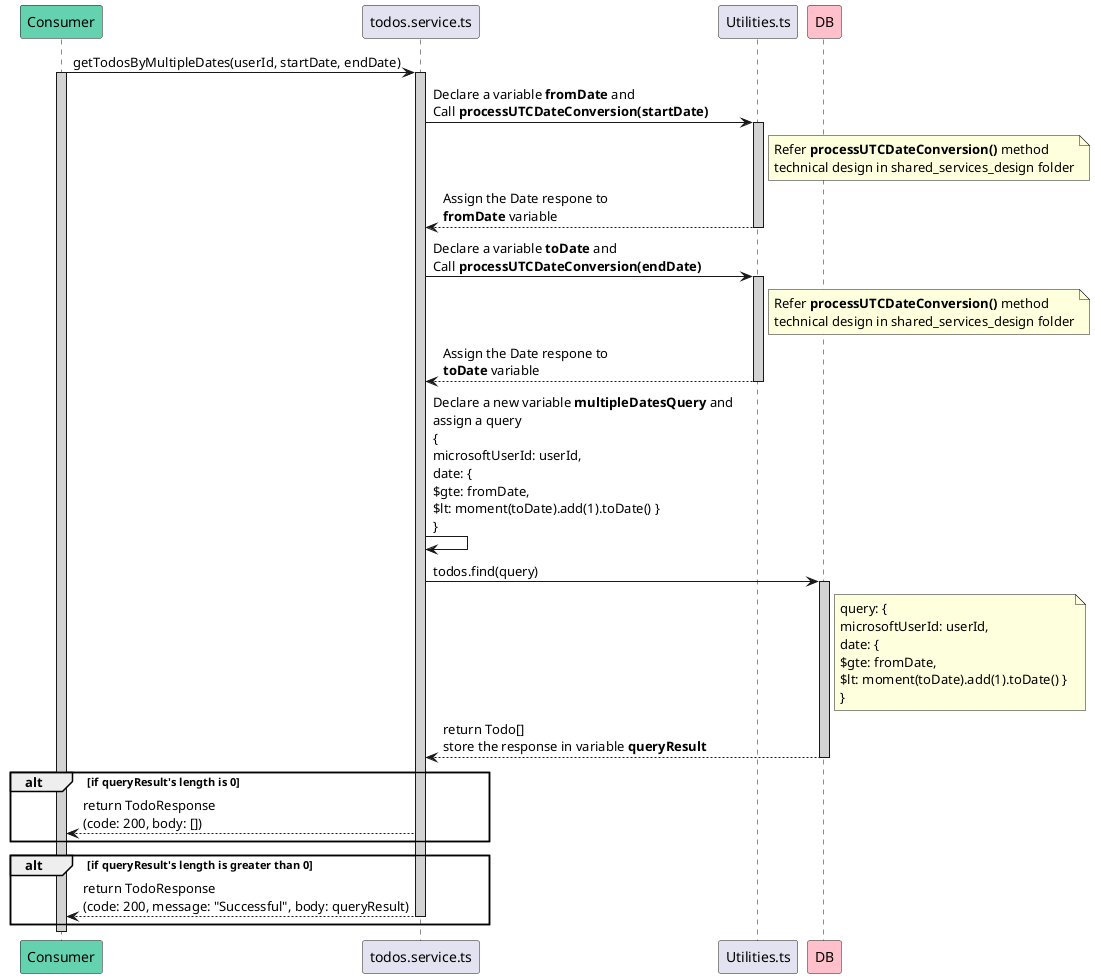 @startuml getTodosByMultipleDates
participant Consumer #64D1AF
participant todos.service.ts
participant Utilities.ts
participant DB #FFC0CB

Consumer -> todos.service.ts : getTodosByMultipleDates(userId, startDate, endDate)
activate Consumer #D3D3D3
activate todos.service.ts #D3D3D3
    todos.service.ts -> Utilities.ts : Declare a variable **fromDate** and \nCall **processUTCDateConversion(startDate)**
    activate Utilities.ts #D3D3D3
        note right of Utilities.ts: Refer **processUTCDateConversion()** method\ntechnical design in shared_services_design folder
        Utilities.ts --> todos.service.ts: Assign the Date respone to \n**fromDate** variable
    deactivate Utilities.ts
    
    todos.service.ts -> Utilities.ts : Declare a variable **toDate** and \nCall **processUTCDateConversion(endDate)**
    activate Utilities.ts #D3D3D3
        note right of Utilities.ts: Refer **processUTCDateConversion()** method\ntechnical design in shared_services_design folder
        Utilities.ts --> todos.service.ts: Assign the Date respone to \n**toDate** variable
    deactivate Utilities.ts

    todos.service.ts -> todos.service.ts : Declare a new variable **multipleDatesQuery** and \nassign a query \n{ \nmicrosoftUserId: userId, \ndate: { \n$gte: fromDate, \n$lt: moment(toDate).add(1).toDate() } \n}

    todos.service.ts -> DB : todos.find(query)
    activate DB #D3D3D3
    note right of DB: query: { \nmicrosoftUserId: userId, \ndate: { \n$gte: fromDate, \n$lt: moment(toDate).add(1).toDate() } \n}
    DB --> todos.service.ts: return Todo[] \nstore the response in variable **queryResult**
    deactivate 
    
    alt if queryResult's length is 0
        todos.service.ts --> Consumer : return TodoResponse\n(code: 200, body: [])
    end

    alt if queryResult's length is greater than 0
        todos.service.ts --> Consumer : return TodoResponse\n(code: 200, message: "Successful", body: queryResult)
        deactivate todos.service.ts
    end
deactivate Consumer
@enduml
